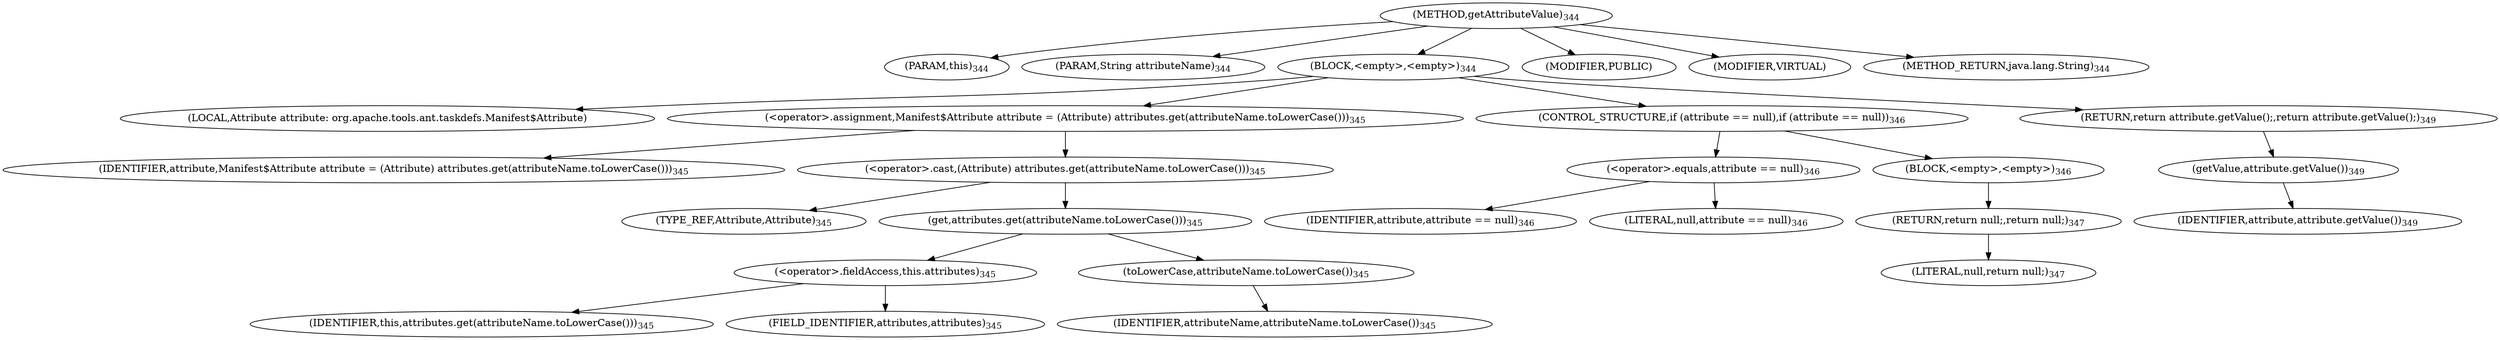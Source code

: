 digraph "getAttributeValue" {  
"678" [label = <(METHOD,getAttributeValue)<SUB>344</SUB>> ]
"679" [label = <(PARAM,this)<SUB>344</SUB>> ]
"680" [label = <(PARAM,String attributeName)<SUB>344</SUB>> ]
"681" [label = <(BLOCK,&lt;empty&gt;,&lt;empty&gt;)<SUB>344</SUB>> ]
"682" [label = <(LOCAL,Attribute attribute: org.apache.tools.ant.taskdefs.Manifest$Attribute)> ]
"683" [label = <(&lt;operator&gt;.assignment,Manifest$Attribute attribute = (Attribute) attributes.get(attributeName.toLowerCase()))<SUB>345</SUB>> ]
"684" [label = <(IDENTIFIER,attribute,Manifest$Attribute attribute = (Attribute) attributes.get(attributeName.toLowerCase()))<SUB>345</SUB>> ]
"685" [label = <(&lt;operator&gt;.cast,(Attribute) attributes.get(attributeName.toLowerCase()))<SUB>345</SUB>> ]
"686" [label = <(TYPE_REF,Attribute,Attribute)<SUB>345</SUB>> ]
"687" [label = <(get,attributes.get(attributeName.toLowerCase()))<SUB>345</SUB>> ]
"688" [label = <(&lt;operator&gt;.fieldAccess,this.attributes)<SUB>345</SUB>> ]
"689" [label = <(IDENTIFIER,this,attributes.get(attributeName.toLowerCase()))<SUB>345</SUB>> ]
"690" [label = <(FIELD_IDENTIFIER,attributes,attributes)<SUB>345</SUB>> ]
"691" [label = <(toLowerCase,attributeName.toLowerCase())<SUB>345</SUB>> ]
"692" [label = <(IDENTIFIER,attributeName,attributeName.toLowerCase())<SUB>345</SUB>> ]
"693" [label = <(CONTROL_STRUCTURE,if (attribute == null),if (attribute == null))<SUB>346</SUB>> ]
"694" [label = <(&lt;operator&gt;.equals,attribute == null)<SUB>346</SUB>> ]
"695" [label = <(IDENTIFIER,attribute,attribute == null)<SUB>346</SUB>> ]
"696" [label = <(LITERAL,null,attribute == null)<SUB>346</SUB>> ]
"697" [label = <(BLOCK,&lt;empty&gt;,&lt;empty&gt;)<SUB>346</SUB>> ]
"698" [label = <(RETURN,return null;,return null;)<SUB>347</SUB>> ]
"699" [label = <(LITERAL,null,return null;)<SUB>347</SUB>> ]
"700" [label = <(RETURN,return attribute.getValue();,return attribute.getValue();)<SUB>349</SUB>> ]
"701" [label = <(getValue,attribute.getValue())<SUB>349</SUB>> ]
"702" [label = <(IDENTIFIER,attribute,attribute.getValue())<SUB>349</SUB>> ]
"703" [label = <(MODIFIER,PUBLIC)> ]
"704" [label = <(MODIFIER,VIRTUAL)> ]
"705" [label = <(METHOD_RETURN,java.lang.String)<SUB>344</SUB>> ]
  "678" -> "679" 
  "678" -> "680" 
  "678" -> "681" 
  "678" -> "703" 
  "678" -> "704" 
  "678" -> "705" 
  "681" -> "682" 
  "681" -> "683" 
  "681" -> "693" 
  "681" -> "700" 
  "683" -> "684" 
  "683" -> "685" 
  "685" -> "686" 
  "685" -> "687" 
  "687" -> "688" 
  "687" -> "691" 
  "688" -> "689" 
  "688" -> "690" 
  "691" -> "692" 
  "693" -> "694" 
  "693" -> "697" 
  "694" -> "695" 
  "694" -> "696" 
  "697" -> "698" 
  "698" -> "699" 
  "700" -> "701" 
  "701" -> "702" 
}
